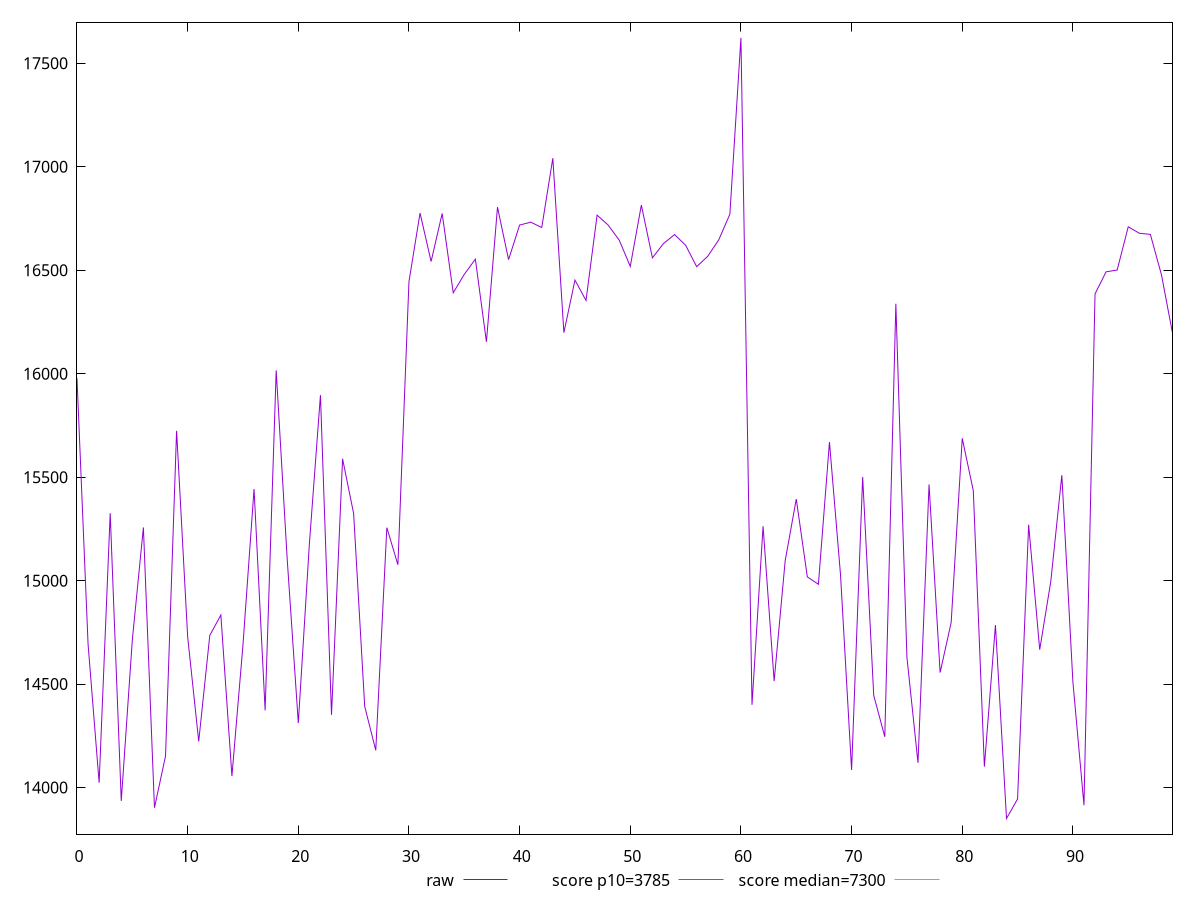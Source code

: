 reset

$raw <<EOF
0 15977.502
1 14693.055
2 14023.5305
3 15325.907000000003
4 13935.93
5 14713.755999999998
6 15256.836
7 13902.777000000002
8 14152.215999999997
9 15723.888000000003
10 14728.986
11 14223.2055
12 14735.134000000002
13 14834.071499999998
14 14055.6675
15 14690.375499999998
16 15442.804
17 14373.411500000002
18 16015.850000000002
19 15100.3675
20 14312.035999999998
21 15177.568000000001
22 15896.158999999998
23 14351.508000000002
24 15588.498
25 15323.781
26 14391.909
27 14180.246999999998
28 15255.941999999992
29 15076.659
30 16445.087499999998
31 16775.7985
32 16541.712
33 16773.976000000006
34 16390.611500000003
35 16479.772000000004
36 16553.147999999994
37 16153.673000000003
38 16804.5535
39 16550.765
40 16717.9005
41 16731.829999999998
42 16706.091
43 17040.9915
44 16198.119
45 16452.010000000002
46 16353.321
47 16765.879999999997
48 16717.915999999997
49 16645.006999999998
50 16518.2
51 16814.226000000002
52 16559.4815
53 16628.559999999998
54 16671.915
55 16620.460000000003
56 16516.904000000002
57 16567.0325
58 16647.212499999998
59 16770.211000000003
60 17622.075000000004
61 14399.8155
62 15262.694
63 14514.514
64 15096.635
65 15394.050500000001
66 15018.0585
67 14982.2425
68 15669.182
69 15027.596000000001
70 14085.3345
71 15500.846999999998
72 14445.519499999999
73 14245.536499999998
74 16337.749499999998
75 14630.212
76 14120.085999999996
77 15464.354499999998
78 14555.953999999998
79 14798.552
80 15687.634000000002
81 15434.0295
82 14101.4685
83 14785.202000000001
84 13850.655999999999
85 13945.168500000002
86 15269.928
87 14666.421000000004
88 14995.436999999998
89 15509.510999999997
90 14510.398999999998
91 13914.898000000001
92 16385.351500000004
93 16492.078
94 16500.524
95 16709.485999999997
96 16678.2025
97 16672.845499999996
98 16478.1665
99 16195.957999999999
EOF

set key outside below
set xrange [0:99]
set yrange [13775.22762:17697.503380000006]
set trange [13775.22762:17697.503380000006]
set terminal svg size 640, 500 enhanced background rgb 'white'
set output "reprap/interactive/samples/pages+cached+noexternal/raw/values.svg"

plot $raw title "raw" with line, \
     3785 title "score p10=3785", \
     7300 title "score median=7300"

reset
